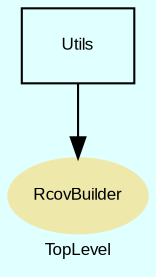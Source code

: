 digraph TopLevel {
    label = "TopLevel"
    compound = true
    fontname = Arial
    fontsize = 8
    bgcolor = lightcyan1
    node [
        color = black,
        fontname = Arial,
        fontsize = 8
    ]

    RcovBuilder [
        fontcolor = black,
        shape = ellipse,
        URL = "classes/RcovBuilder.html",
        color = palegoldenrod,
        style = filled,
        label = "RcovBuilder"
    ]

    Utils [
        shape = box,
        URL = "classes/Utils.html",
        label = "Utils"
    ]

    Utils -> RcovBuilder [

    ]

}


